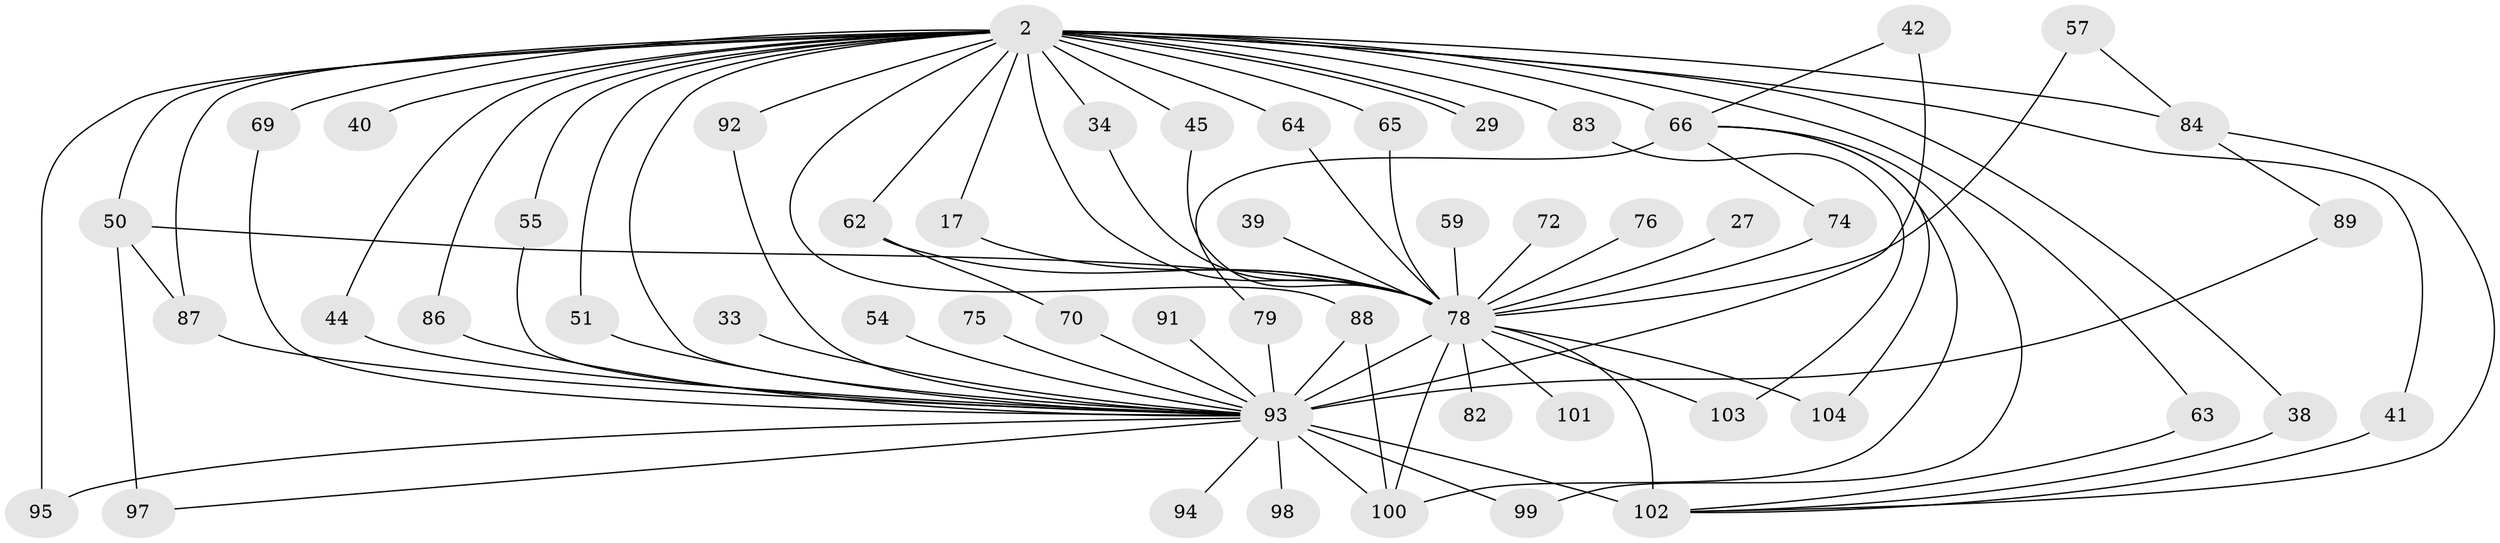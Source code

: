 // original degree distribution, {31: 0.009615384615384616, 29: 0.009615384615384616, 20: 0.009615384615384616, 26: 0.009615384615384616, 18: 0.019230769230769232, 17: 0.019230769230769232, 19: 0.009615384615384616, 22: 0.009615384615384616, 7: 0.038461538461538464, 4: 0.07692307692307693, 3: 0.10576923076923077, 6: 0.019230769230769232, 2: 0.6442307692307693, 5: 0.019230769230769232}
// Generated by graph-tools (version 1.1) at 2025/44/03/09/25 04:44:34]
// undirected, 52 vertices, 88 edges
graph export_dot {
graph [start="1"]
  node [color=gray90,style=filled];
  2 [super="+1"];
  17;
  27;
  29;
  33;
  34;
  38;
  39;
  40;
  41;
  42;
  44;
  45;
  50 [super="+31"];
  51;
  54 [super="+15"];
  55;
  57;
  59;
  62 [super="+49"];
  63;
  64;
  65;
  66 [super="+18+35+58"];
  69;
  70;
  72;
  74;
  75 [super="+68"];
  76;
  78 [super="+77+9"];
  79;
  82;
  83 [super="+67"];
  84 [super="+28"];
  86 [super="+60"];
  87 [super="+25+85"];
  88 [super="+20+61"];
  89;
  91;
  92 [super="+12+47"];
  93 [super="+56+32+90"];
  94;
  95;
  97 [super="+96"];
  98;
  99;
  100 [super="+73"];
  101;
  102 [super="+13+14+80"];
  103;
  104 [super="+53"];
  2 -- 29;
  2 -- 29;
  2 -- 38;
  2 -- 50 [weight=2];
  2 -- 51;
  2 -- 63;
  2 -- 64;
  2 -- 66 [weight=6];
  2 -- 84 [weight=3];
  2 -- 92 [weight=2];
  2 -- 65;
  2 -- 69;
  2 -- 17;
  2 -- 83 [weight=4];
  2 -- 95;
  2 -- 34;
  2 -- 40;
  2 -- 41;
  2 -- 44;
  2 -- 45;
  2 -- 55;
  2 -- 62;
  2 -- 93 [weight=9];
  2 -- 88 [weight=2];
  2 -- 87;
  2 -- 86;
  2 -- 78 [weight=9];
  17 -- 78;
  27 -- 78 [weight=2];
  33 -- 93 [weight=2];
  34 -- 78;
  38 -- 102;
  39 -- 78 [weight=2];
  41 -- 102;
  42 -- 66;
  42 -- 93;
  44 -- 93;
  45 -- 78;
  50 -- 97 [weight=2];
  50 -- 87 [weight=2];
  50 -- 78;
  51 -- 93;
  54 -- 93 [weight=3];
  55 -- 93;
  57 -- 84;
  57 -- 78;
  59 -- 78 [weight=2];
  62 -- 70;
  62 -- 78 [weight=4];
  63 -- 102;
  64 -- 78;
  65 -- 78;
  66 -- 79;
  66 -- 74;
  66 -- 99;
  66 -- 104;
  66 -- 100;
  69 -- 93;
  70 -- 93;
  72 -- 78 [weight=2];
  74 -- 78;
  75 -- 93 [weight=3];
  76 -- 78 [weight=2];
  78 -- 93 [weight=26];
  78 -- 82 [weight=2];
  78 -- 100;
  78 -- 101;
  78 -- 102 [weight=2];
  78 -- 103;
  78 -- 104 [weight=2];
  79 -- 93;
  83 -- 103;
  84 -- 89;
  84 -- 102;
  86 -- 93 [weight=2];
  87 -- 93 [weight=2];
  88 -- 93 [weight=3];
  88 -- 100;
  89 -- 93;
  91 -- 93 [weight=2];
  92 -- 93 [weight=2];
  93 -- 97;
  93 -- 98 [weight=2];
  93 -- 102 [weight=4];
  93 -- 94 [weight=2];
  93 -- 95;
  93 -- 99;
  93 -- 100;
}
